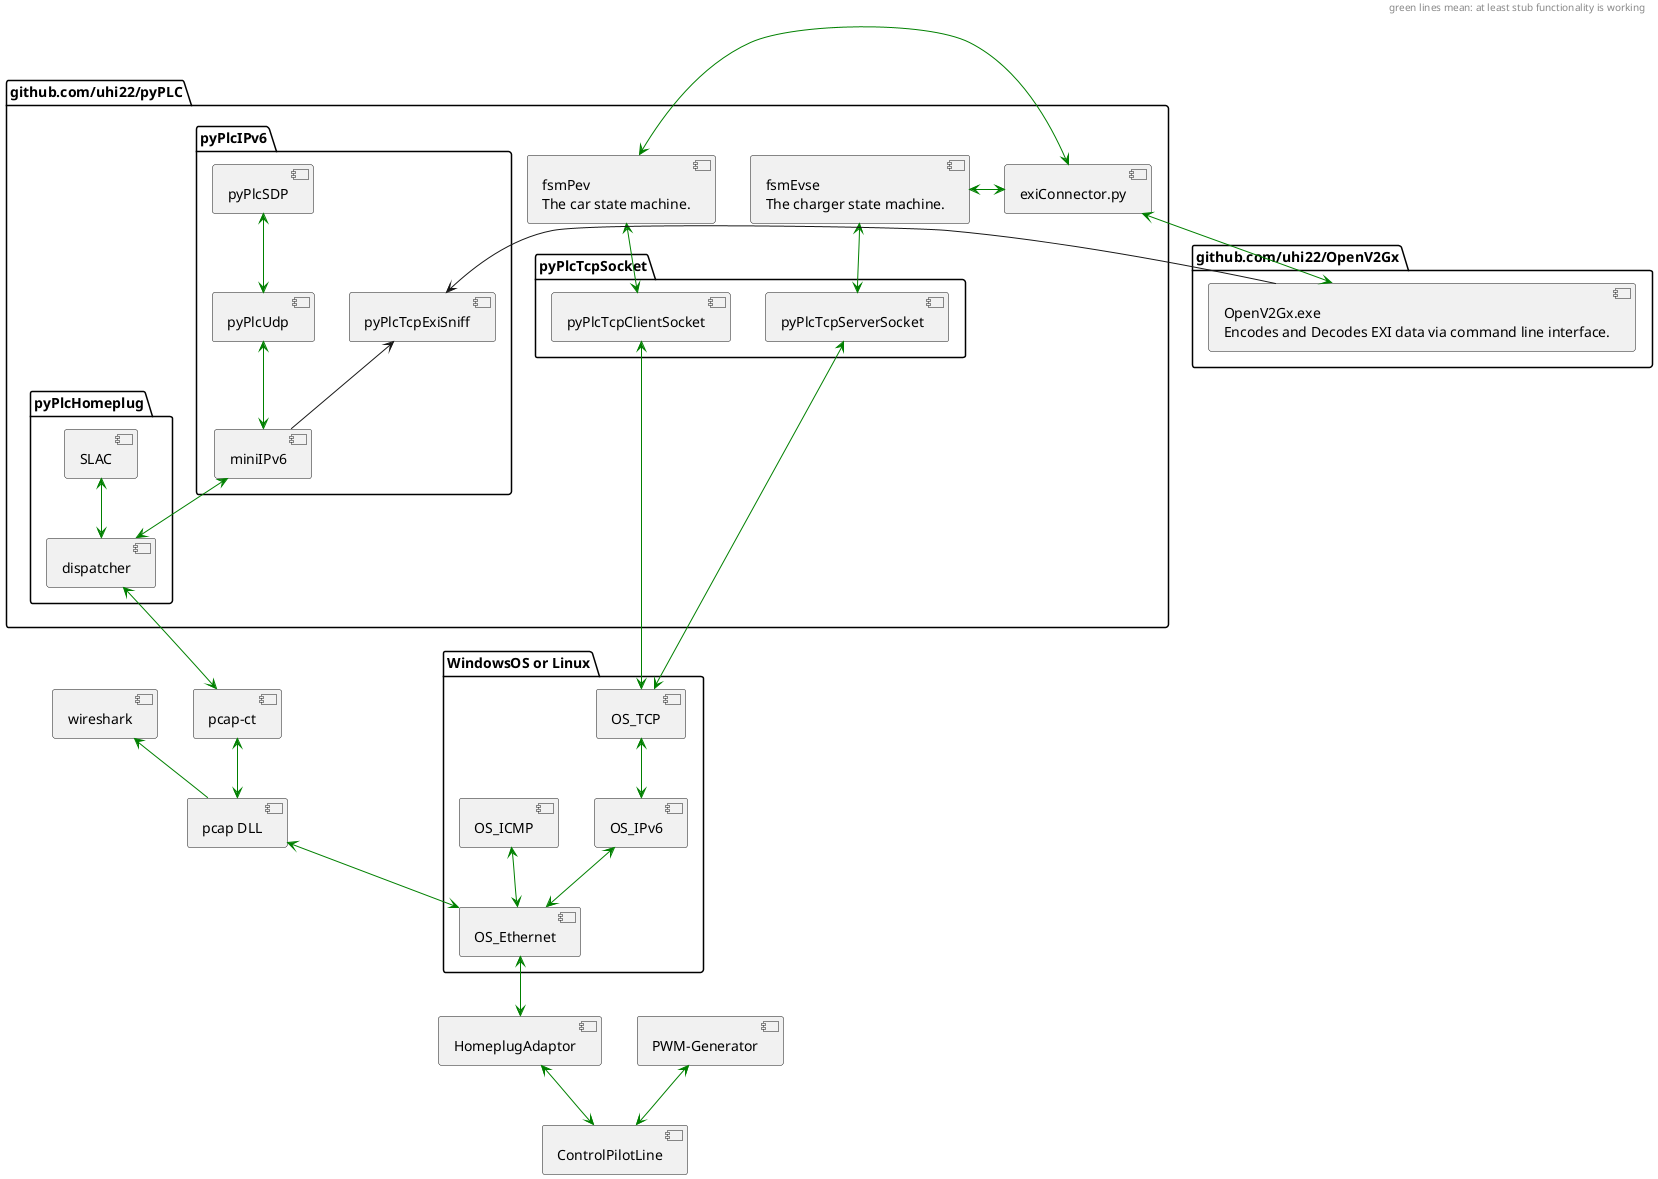 @startuml

header
green lines mean: at least stub functionality is working
endheader

package "github.com/uhi22/pyPLC" {
	package "pyPlcIPv6" {
		[miniIPv6]
		[pyPlcUdp]
		[pyPlcSDP]
		[pyPlcTcpExiSniff]
	}

	package "pyPlcHomeplug" {
		[dispatcher]
		[SLAC]
	}
	
	[fsmEvse \nThe charger state machine.] as fsmEvse
	[fsmPev \nThe car state machine.] as fsmPev
	[exiConnector.py] as exiConnector

	package "pyPlcTcpSocket" {
		[pyPlcTcpServerSocket]
		[pyPlcTcpClientSocket]
	}
	
}

[ControlPilotLine]
[HomeplugAdaptor]
[pcap DLL] as pcap
[wireshark]

package "github.com/uhi22/OpenV2Gx" {
	[OpenV2Gx.exe \nEncodes and Decodes EXI data via command line interface.] as dec
}

package "WindowsOS or Linux" {
  [OS_Ethernet]
  [OS_IPv6]
  [OS_TCP]
  [OS_ICMP]
}

[ControlPilotLine] <-[#green]up-> [HomeplugAdaptor]
[ControlPilotLine] <-[#green]up-> [PWM-Generator]
[HomeplugAdaptor] <-[#green]up-> [OS_Ethernet]
[OS_Ethernet] <-[#green]up-> [pcap]
[OS_Ethernet] <-[#green]up-> [OS_IPv6]
[OS_Ethernet] <-[#green]up-> [OS_ICMP]
[OS_IPv6] <-[#green]up-> [OS_TCP]

[pcap] <-[#green]up-> [pcap-ct]
[pcap] -[#green]up-> [wireshark]
[pcap-ct] <-[#green]up-> [dispatcher]
[dispatcher] <-[#green]up-> [SLAC]
[dispatcher] <-[#green]up-> [miniIPv6]
[miniIPv6] <-[#green]up-> [pyPlcUdp]
[miniIPv6] -up-> [pyPlcTcpExiSniff]
[pyPlcUdp] <-[#green]up-> [pyPlcSDP]
[OS_TCP] <-[#green]up-> [pyPlcTcpServerSocket]
[OS_TCP] <-[#green]up-> [pyPlcTcpClientSocket]
[pyPlcTcpServerSocket] <-[#green]up-> [fsmEvse]
[pyPlcTcpClientSocket] <-[#green]up-> [fsmPev]
[fsmEvse] <-[#green]r-> [exiConnector]
[fsmPev] <-[#green]r-> [exiConnector]
[dec] <-[#green]up-> [exiConnector]
[dec] -l-> [pyPlcTcpExiSniff] 
@enduml